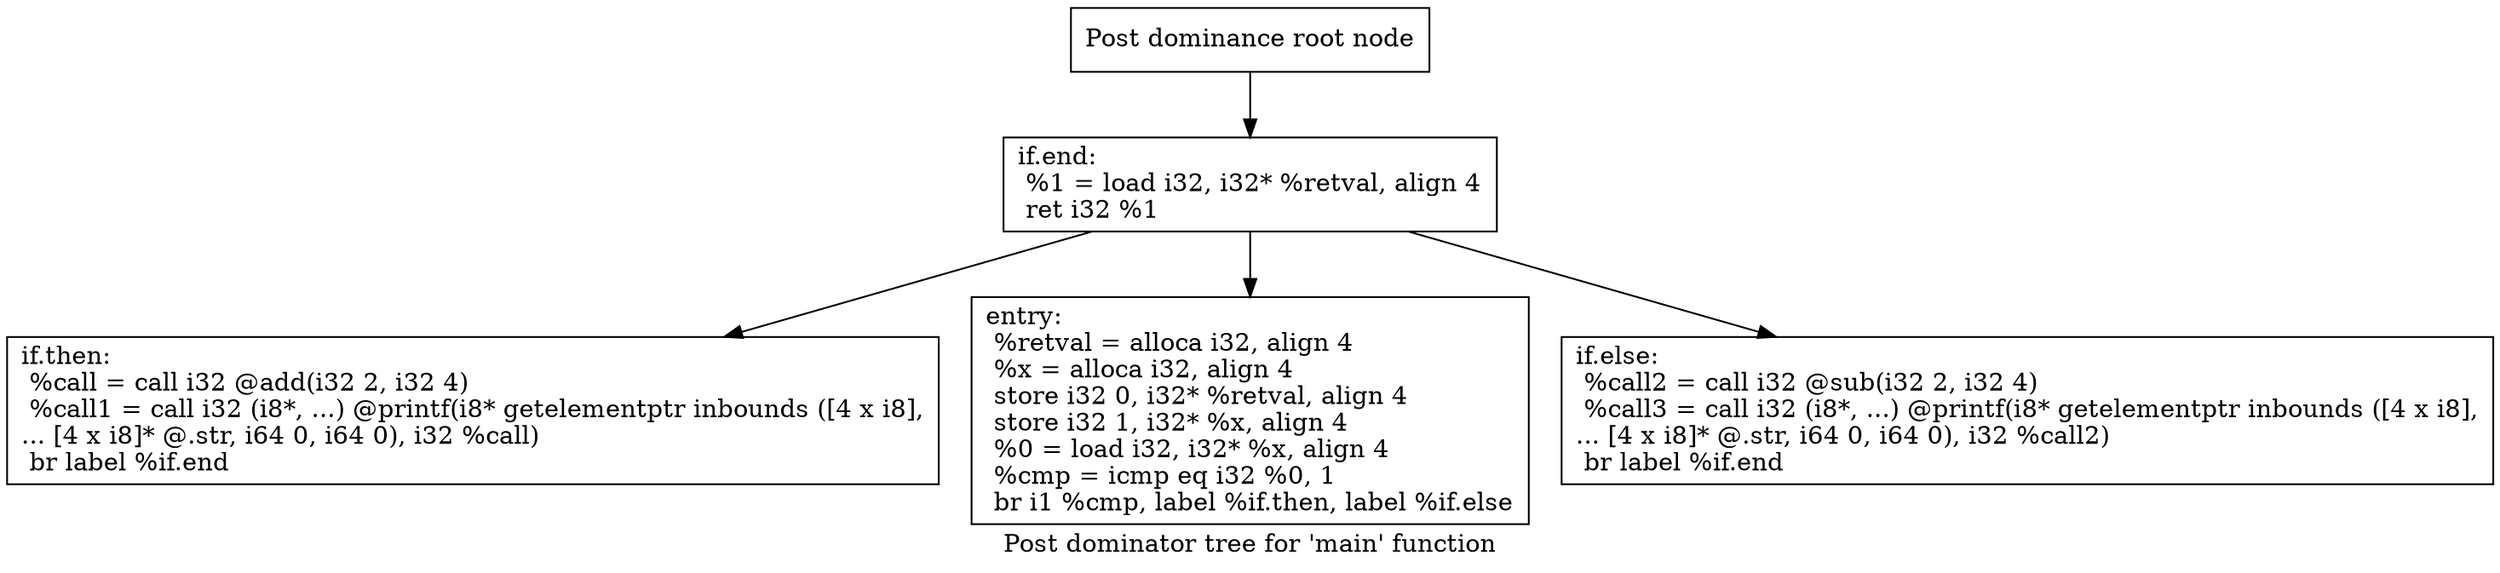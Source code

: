 digraph "Post dominator tree for 'main' function" {
	label="Post dominator tree for 'main' function";

	Node0x561a391d1ac0 [shape=record,label="{Post dominance root node}"];
	Node0x561a391d1ac0 -> Node0x561a391d19f0;
	Node0x561a391d19f0 [shape=record,label="{if.end:                                           \l  %1 = load i32, i32* %retval, align 4\l  ret i32 %1\l}"];
	Node0x561a391d19f0 -> Node0x561a391d08b0;
	Node0x561a391d19f0 -> Node0x561a391d0910;
	Node0x561a391d19f0 -> Node0x561a391d0970;
	Node0x561a391d08b0 [shape=record,label="{if.then:                                          \l  %call = call i32 @add(i32 2, i32 4)\l  %call1 = call i32 (i8*, ...) @printf(i8* getelementptr inbounds ([4 x i8],\l... [4 x i8]* @.str, i64 0, i64 0), i32 %call)\l  br label %if.end\l}"];
	Node0x561a391d0910 [shape=record,label="{entry:\l  %retval = alloca i32, align 4\l  %x = alloca i32, align 4\l  store i32 0, i32* %retval, align 4\l  store i32 1, i32* %x, align 4\l  %0 = load i32, i32* %x, align 4\l  %cmp = icmp eq i32 %0, 1\l  br i1 %cmp, label %if.then, label %if.else\l}"];
	Node0x561a391d0970 [shape=record,label="{if.else:                                          \l  %call2 = call i32 @sub(i32 2, i32 4)\l  %call3 = call i32 (i8*, ...) @printf(i8* getelementptr inbounds ([4 x i8],\l... [4 x i8]* @.str, i64 0, i64 0), i32 %call2)\l  br label %if.end\l}"];
}
